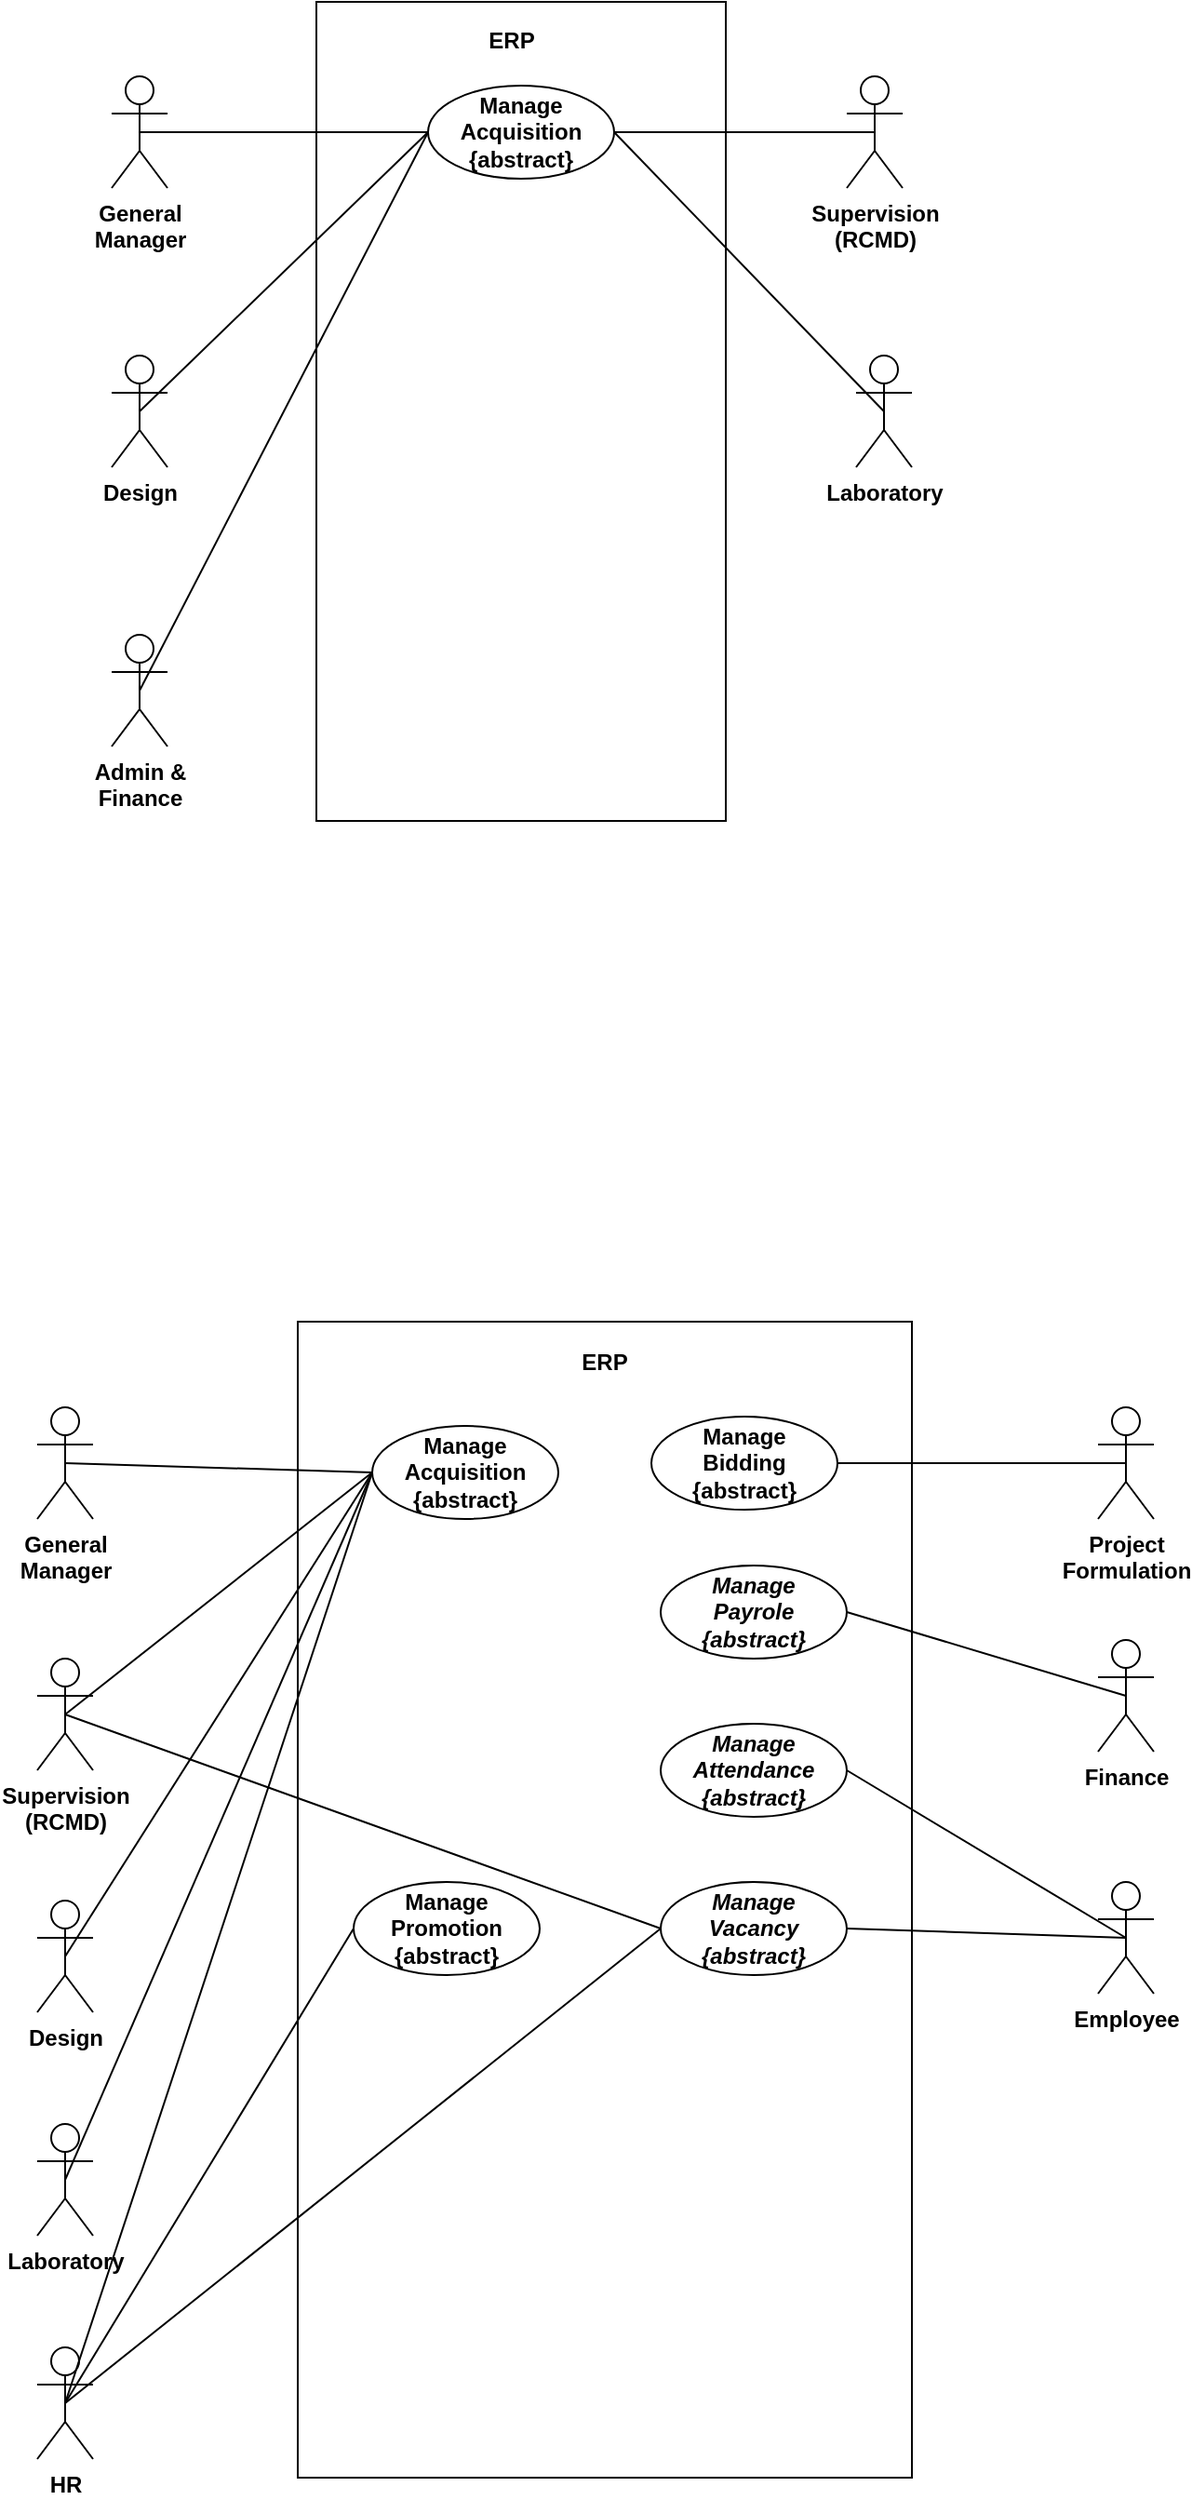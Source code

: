 <mxfile version="18.0.3" type="device"><diagram id="h_L4HqCJKk6Ls7-4gaOm" name="Page-1"><mxGraphModel dx="2272" dy="5325" grid="1" gridSize="10" guides="1" tooltips="1" connect="1" arrows="1" fold="1" page="1" pageScale="1" pageWidth="850" pageHeight="1100" math="0" shadow="0"><root><mxCell id="0"/><mxCell id="1" parent="0"/><mxCell id="r3WVG3q4UY_VwaMi9ZYD-1" value="" style="rounded=0;whiteSpace=wrap;html=1;" parent="1" vertex="1"><mxGeometry x="110" y="-3451" width="330" height="621" as="geometry"/></mxCell><mxCell id="r3WVG3q4UY_VwaMi9ZYD-2" value="ERP" style="text;html=1;strokeColor=none;fillColor=none;align=center;verticalAlign=middle;whiteSpace=wrap;rounded=0;fontStyle=1" parent="1" vertex="1"><mxGeometry x="200" y="-3440" width="150" height="21" as="geometry"/></mxCell><mxCell id="3fhmz_XkkG6tdHuYQNre-40" style="edgeStyle=none;orthogonalLoop=1;jettySize=auto;html=1;exitX=0.5;exitY=0.5;exitDx=0;exitDy=0;exitPerimeter=0;entryX=0;entryY=0.5;entryDx=0;entryDy=0;endArrow=none;" parent="1" source="r3WVG3q4UY_VwaMi9ZYD-3" target="3fhmz_XkkG6tdHuYQNre-19" edge="1"><mxGeometry relative="1" as="geometry"/></mxCell><mxCell id="r3WVG3q4UY_VwaMi9ZYD-3" value="General&lt;br&gt;Manager" style="shape=umlActor;verticalLabelPosition=bottom;labelBackgroundColor=#ffffff;verticalAlign=top;html=1;outlineConnect=0;fontStyle=1" parent="1" vertex="1"><mxGeometry x="-30" y="-3405" width="30" height="60" as="geometry"/></mxCell><mxCell id="3fhmz_XkkG6tdHuYQNre-62" style="edgeStyle=none;orthogonalLoop=1;jettySize=auto;html=1;exitX=0.5;exitY=0.5;exitDx=0;exitDy=0;exitPerimeter=0;entryX=1;entryY=0.5;entryDx=0;entryDy=0;endArrow=none;" parent="1" source="3fhmz_XkkG6tdHuYQNre-30" target="3fhmz_XkkG6tdHuYQNre-25" edge="1"><mxGeometry relative="1" as="geometry"/></mxCell><mxCell id="3fhmz_XkkG6tdHuYQNre-30" value="Finance" style="shape=umlActor;verticalLabelPosition=bottom;labelBackgroundColor=#ffffff;verticalAlign=top;html=1;outlineConnect=0;fontStyle=1" parent="1" vertex="1"><mxGeometry x="540" y="-3280" width="30" height="60" as="geometry"/></mxCell><mxCell id="3fhmz_XkkG6tdHuYQNre-51" value="&lt;span style=&quot;font-style: normal;&quot;&gt;Manage&lt;/span&gt;&lt;br style=&quot;font-style: normal;&quot;&gt;&lt;span style=&quot;font-style: normal;&quot;&gt;Bidding&lt;/span&gt;&lt;br style=&quot;font-style: normal;&quot;&gt;&lt;span style=&quot;font-style: normal;&quot;&gt;{abstract}&lt;/span&gt;" style="ellipse;whiteSpace=wrap;html=1;fontStyle=3;labelBackgroundColor=none;labelBorderColor=none;" parent="1" vertex="1"><mxGeometry x="300" y="-3400" width="100" height="50" as="geometry"/></mxCell><mxCell id="3fhmz_XkkG6tdHuYQNre-25" value="Manage&lt;br&gt;Payrole&lt;br&gt;{abstract}" style="ellipse;whiteSpace=wrap;html=1;fontStyle=3;labelBackgroundColor=none;labelBorderColor=none;" parent="1" vertex="1"><mxGeometry x="305" y="-3320" width="100" height="50" as="geometry"/></mxCell><mxCell id="3fhmz_XkkG6tdHuYQNre-19" value="Manage Acquisition&lt;br&gt;{abstract}" style="ellipse;whiteSpace=wrap;html=1;fontStyle=1;labelBackgroundColor=none;labelBorderColor=none;" parent="1" vertex="1"><mxGeometry x="150" y="-3395" width="100" height="50" as="geometry"/></mxCell><mxCell id="3fhmz_XkkG6tdHuYQNre-53" style="edgeStyle=none;orthogonalLoop=1;jettySize=auto;html=1;exitX=0.5;exitY=0.5;exitDx=0;exitDy=0;exitPerimeter=0;entryX=1;entryY=0.5;entryDx=0;entryDy=0;endArrow=none;" parent="1" source="3fhmz_XkkG6tdHuYQNre-35" target="3fhmz_XkkG6tdHuYQNre-51" edge="1"><mxGeometry relative="1" as="geometry"/></mxCell><mxCell id="3fhmz_XkkG6tdHuYQNre-35" value="Project&lt;br&gt;Formulation" style="shape=umlActor;verticalLabelPosition=bottom;labelBackgroundColor=#ffffff;verticalAlign=top;html=1;outlineConnect=0;fontStyle=1" parent="1" vertex="1"><mxGeometry x="540" y="-3405" width="30" height="60" as="geometry"/></mxCell><mxCell id="Cmoo9NT5reHbn9PmV86u-5" value="Supervision&lt;br&gt;(RCMD)" style="shape=umlActor;verticalLabelPosition=bottom;labelBackgroundColor=#ffffff;verticalAlign=top;html=1;outlineConnect=0;fontStyle=1" parent="1" vertex="1"><mxGeometry x="-30" y="-3270" width="30" height="60" as="geometry"/></mxCell><mxCell id="Cmoo9NT5reHbn9PmV86u-12" style="edgeStyle=none;orthogonalLoop=1;jettySize=auto;html=1;exitX=0.5;exitY=0.5;exitDx=0;exitDy=0;exitPerimeter=0;entryX=0;entryY=0.5;entryDx=0;entryDy=0;endArrow=none;" parent="1" source="Cmoo9NT5reHbn9PmV86u-5" target="3fhmz_XkkG6tdHuYQNre-19" edge="1"><mxGeometry relative="1" as="geometry"><mxPoint x="-5" y="-3360" as="sourcePoint"/><mxPoint x="150" y="-3285" as="targetPoint"/></mxGeometry></mxCell><mxCell id="Cmoo9NT5reHbn9PmV86u-14" value="Design&lt;br&gt;" style="shape=umlActor;verticalLabelPosition=bottom;labelBackgroundColor=#ffffff;verticalAlign=top;html=1;outlineConnect=0;fontStyle=1" parent="1" vertex="1"><mxGeometry x="-30" y="-3140" width="30" height="60" as="geometry"/></mxCell><mxCell id="Cmoo9NT5reHbn9PmV86u-15" value="Employee" style="shape=umlActor;verticalLabelPosition=bottom;labelBackgroundColor=#ffffff;verticalAlign=top;html=1;outlineConnect=0;fontStyle=1" parent="1" vertex="1"><mxGeometry x="540" y="-3150" width="30" height="60" as="geometry"/></mxCell><mxCell id="Cmoo9NT5reHbn9PmV86u-16" value="Manage&lt;br&gt;Attendance&lt;br&gt;{abstract}" style="ellipse;whiteSpace=wrap;html=1;fontStyle=3;labelBackgroundColor=none;labelBorderColor=none;" parent="1" vertex="1"><mxGeometry x="305" y="-3235" width="100" height="50" as="geometry"/></mxCell><mxCell id="Cmoo9NT5reHbn9PmV86u-17" style="edgeStyle=none;orthogonalLoop=1;jettySize=auto;html=1;exitX=0.5;exitY=0.5;exitDx=0;exitDy=0;exitPerimeter=0;entryX=1;entryY=0.5;entryDx=0;entryDy=0;endArrow=none;" parent="1" source="Cmoo9NT5reHbn9PmV86u-15" target="Cmoo9NT5reHbn9PmV86u-16" edge="1"><mxGeometry relative="1" as="geometry"><mxPoint x="565" y="-3205" as="sourcePoint"/><mxPoint x="415" y="-3285" as="targetPoint"/></mxGeometry></mxCell><mxCell id="Cmoo9NT5reHbn9PmV86u-18" value="Laboratory" style="shape=umlActor;verticalLabelPosition=bottom;labelBackgroundColor=#ffffff;verticalAlign=top;html=1;outlineConnect=0;fontStyle=1" parent="1" vertex="1"><mxGeometry x="-30" y="-3020" width="30" height="60" as="geometry"/></mxCell><mxCell id="Cmoo9NT5reHbn9PmV86u-21" style="edgeStyle=none;orthogonalLoop=1;jettySize=auto;html=1;exitX=0.5;exitY=0.5;exitDx=0;exitDy=0;exitPerimeter=0;endArrow=none;entryX=0;entryY=0.5;entryDx=0;entryDy=0;" parent="1" source="Cmoo9NT5reHbn9PmV86u-14" target="3fhmz_XkkG6tdHuYQNre-19" edge="1"><mxGeometry relative="1" as="geometry"><mxPoint x="-5" y="-3230" as="sourcePoint"/><mxPoint x="140" y="-3370" as="targetPoint"/></mxGeometry></mxCell><mxCell id="Cmoo9NT5reHbn9PmV86u-22" style="edgeStyle=none;orthogonalLoop=1;jettySize=auto;html=1;exitX=0.5;exitY=0.5;exitDx=0;exitDy=0;exitPerimeter=0;endArrow=none;entryX=0;entryY=0.5;entryDx=0;entryDy=0;" parent="1" source="Cmoo9NT5reHbn9PmV86u-18" target="3fhmz_XkkG6tdHuYQNre-19" edge="1"><mxGeometry relative="1" as="geometry"><mxPoint x="-5" y="-3100" as="sourcePoint"/><mxPoint x="150" y="-3365" as="targetPoint"/></mxGeometry></mxCell><mxCell id="c40noUVdhxM0cP05S7zr-1" value="Manage Promotion&lt;br&gt;{abstract}" style="ellipse;whiteSpace=wrap;html=1;fontStyle=1;labelBackgroundColor=none;labelBorderColor=none;" vertex="1" parent="1"><mxGeometry x="140" y="-3150" width="100" height="50" as="geometry"/></mxCell><mxCell id="c40noUVdhxM0cP05S7zr-3" value="HR" style="shape=umlActor;verticalLabelPosition=bottom;labelBackgroundColor=#ffffff;verticalAlign=top;html=1;outlineConnect=0;fontStyle=1" vertex="1" parent="1"><mxGeometry x="-30" y="-2900" width="30" height="60" as="geometry"/></mxCell><mxCell id="c40noUVdhxM0cP05S7zr-4" style="edgeStyle=none;orthogonalLoop=1;jettySize=auto;html=1;exitX=0.5;exitY=0.5;exitDx=0;exitDy=0;exitPerimeter=0;endArrow=none;entryX=0;entryY=0.5;entryDx=0;entryDy=0;" edge="1" parent="1" source="c40noUVdhxM0cP05S7zr-3" target="3fhmz_XkkG6tdHuYQNre-19"><mxGeometry relative="1" as="geometry"><mxPoint x="-5" y="-2980" as="sourcePoint"/><mxPoint x="150" y="-3365" as="targetPoint"/><Array as="points"/></mxGeometry></mxCell><mxCell id="c40noUVdhxM0cP05S7zr-5" style="edgeStyle=none;orthogonalLoop=1;jettySize=auto;html=1;exitX=0.5;exitY=0.5;exitDx=0;exitDy=0;exitPerimeter=0;endArrow=none;entryX=0;entryY=0.5;entryDx=0;entryDy=0;" edge="1" parent="1" source="c40noUVdhxM0cP05S7zr-3" target="c40noUVdhxM0cP05S7zr-1"><mxGeometry relative="1" as="geometry"><mxPoint x="-5" y="-2980" as="sourcePoint"/><mxPoint x="150" y="-3365" as="targetPoint"/><Array as="points"/></mxGeometry></mxCell><mxCell id="c40noUVdhxM0cP05S7zr-6" value="Manage&lt;br&gt;Vacancy&lt;br&gt;{abstract}" style="ellipse;whiteSpace=wrap;html=1;fontStyle=3;labelBackgroundColor=none;labelBorderColor=none;" vertex="1" parent="1"><mxGeometry x="305" y="-3150" width="100" height="50" as="geometry"/></mxCell><mxCell id="c40noUVdhxM0cP05S7zr-8" style="edgeStyle=none;orthogonalLoop=1;jettySize=auto;html=1;exitX=0.5;exitY=0.5;exitDx=0;exitDy=0;exitPerimeter=0;endArrow=none;entryX=0;entryY=0.5;entryDx=0;entryDy=0;" edge="1" parent="1" source="c40noUVdhxM0cP05S7zr-3" target="c40noUVdhxM0cP05S7zr-6"><mxGeometry relative="1" as="geometry"><mxPoint x="-5" y="-2860" as="sourcePoint"/><mxPoint x="150" y="-3115" as="targetPoint"/><Array as="points"/></mxGeometry></mxCell><mxCell id="c40noUVdhxM0cP05S7zr-9" style="edgeStyle=none;orthogonalLoop=1;jettySize=auto;html=1;exitX=0.5;exitY=0.5;exitDx=0;exitDy=0;exitPerimeter=0;entryX=1;entryY=0.5;entryDx=0;entryDy=0;endArrow=none;" edge="1" parent="1" source="Cmoo9NT5reHbn9PmV86u-15" target="c40noUVdhxM0cP05S7zr-6"><mxGeometry relative="1" as="geometry"><mxPoint x="565" y="-3110" as="sourcePoint"/><mxPoint x="415" y="-3200" as="targetPoint"/></mxGeometry></mxCell><mxCell id="c40noUVdhxM0cP05S7zr-10" style="edgeStyle=none;orthogonalLoop=1;jettySize=auto;html=1;exitX=0.5;exitY=0.5;exitDx=0;exitDy=0;exitPerimeter=0;entryX=0;entryY=0.5;entryDx=0;entryDy=0;endArrow=none;" edge="1" parent="1" source="Cmoo9NT5reHbn9PmV86u-5" target="c40noUVdhxM0cP05S7zr-6"><mxGeometry relative="1" as="geometry"><mxPoint x="-5" y="-3230" as="sourcePoint"/><mxPoint x="150" y="-3215" as="targetPoint"/></mxGeometry></mxCell><mxCell id="c40noUVdhxM0cP05S7zr-11" value="" style="rounded=0;whiteSpace=wrap;html=1;" vertex="1" parent="1"><mxGeometry x="120" y="-4160" width="220" height="440" as="geometry"/></mxCell><mxCell id="c40noUVdhxM0cP05S7zr-12" value="ERP" style="text;html=1;strokeColor=none;fillColor=none;align=center;verticalAlign=middle;whiteSpace=wrap;rounded=0;fontStyle=1" vertex="1" parent="1"><mxGeometry x="150" y="-4150" width="150" height="21" as="geometry"/></mxCell><mxCell id="c40noUVdhxM0cP05S7zr-13" style="edgeStyle=none;orthogonalLoop=1;jettySize=auto;html=1;exitX=0.5;exitY=0.5;exitDx=0;exitDy=0;exitPerimeter=0;entryX=0;entryY=0.5;entryDx=0;entryDy=0;endArrow=none;" edge="1" parent="1" source="c40noUVdhxM0cP05S7zr-14" target="c40noUVdhxM0cP05S7zr-19"><mxGeometry relative="1" as="geometry"/></mxCell><mxCell id="c40noUVdhxM0cP05S7zr-14" value="General&lt;br&gt;Manager" style="shape=umlActor;verticalLabelPosition=bottom;labelBackgroundColor=#ffffff;verticalAlign=top;html=1;outlineConnect=0;fontStyle=1" vertex="1" parent="1"><mxGeometry x="10" y="-4120" width="30" height="60" as="geometry"/></mxCell><mxCell id="c40noUVdhxM0cP05S7zr-19" value="Manage Acquisition&lt;br&gt;{abstract}" style="ellipse;whiteSpace=wrap;html=1;fontStyle=1;labelBackgroundColor=none;labelBorderColor=none;" vertex="1" parent="1"><mxGeometry x="180" y="-4115" width="100" height="50" as="geometry"/></mxCell><mxCell id="c40noUVdhxM0cP05S7zr-22" value="Supervision&lt;br&gt;(RCMD)" style="shape=umlActor;verticalLabelPosition=bottom;labelBackgroundColor=#ffffff;verticalAlign=top;html=1;outlineConnect=0;fontStyle=1" vertex="1" parent="1"><mxGeometry x="405" y="-4120" width="30" height="60" as="geometry"/></mxCell><mxCell id="c40noUVdhxM0cP05S7zr-24" value="Design&lt;br&gt;" style="shape=umlActor;verticalLabelPosition=bottom;labelBackgroundColor=#ffffff;verticalAlign=top;html=1;outlineConnect=0;fontStyle=1" vertex="1" parent="1"><mxGeometry x="10" y="-3970" width="30" height="60" as="geometry"/></mxCell><mxCell id="c40noUVdhxM0cP05S7zr-28" value="Laboratory" style="shape=umlActor;verticalLabelPosition=bottom;labelBackgroundColor=#ffffff;verticalAlign=top;html=1;outlineConnect=0;fontStyle=1" vertex="1" parent="1"><mxGeometry x="410" y="-3970" width="30" height="60" as="geometry"/></mxCell><mxCell id="c40noUVdhxM0cP05S7zr-29" style="edgeStyle=none;orthogonalLoop=1;jettySize=auto;html=1;exitX=0.5;exitY=0.5;exitDx=0;exitDy=0;exitPerimeter=0;endArrow=none;entryX=0;entryY=0.5;entryDx=0;entryDy=0;" edge="1" parent="1" source="c40noUVdhxM0cP05S7zr-24" target="c40noUVdhxM0cP05S7zr-19"><mxGeometry relative="1" as="geometry"><mxPoint x="25" y="-3939" as="sourcePoint"/><mxPoint x="170" y="-4079" as="targetPoint"/></mxGeometry></mxCell><mxCell id="c40noUVdhxM0cP05S7zr-30" style="edgeStyle=none;orthogonalLoop=1;jettySize=auto;html=1;exitX=0.5;exitY=0.5;exitDx=0;exitDy=0;exitPerimeter=0;endArrow=none;entryX=1;entryY=0.5;entryDx=0;entryDy=0;" edge="1" parent="1" source="c40noUVdhxM0cP05S7zr-28" target="c40noUVdhxM0cP05S7zr-19"><mxGeometry relative="1" as="geometry"><mxPoint x="25" y="-3809" as="sourcePoint"/><mxPoint x="180" y="-4074" as="targetPoint"/></mxGeometry></mxCell><mxCell id="c40noUVdhxM0cP05S7zr-32" value="Admin &amp;amp;&lt;br&gt;Finance" style="shape=umlActor;verticalLabelPosition=bottom;labelBackgroundColor=#ffffff;verticalAlign=top;html=1;outlineConnect=0;fontStyle=1" vertex="1" parent="1"><mxGeometry x="10" y="-3820" width="30" height="60" as="geometry"/></mxCell><mxCell id="c40noUVdhxM0cP05S7zr-33" style="edgeStyle=none;orthogonalLoop=1;jettySize=auto;html=1;exitX=0.5;exitY=0.5;exitDx=0;exitDy=0;exitPerimeter=0;endArrow=none;entryX=0;entryY=0.5;entryDx=0;entryDy=0;" edge="1" parent="1" source="c40noUVdhxM0cP05S7zr-32" target="c40noUVdhxM0cP05S7zr-19"><mxGeometry relative="1" as="geometry"><mxPoint x="25" y="-3689" as="sourcePoint"/><mxPoint x="180" y="-4074" as="targetPoint"/><Array as="points"/></mxGeometry></mxCell><mxCell id="c40noUVdhxM0cP05S7zr-39" style="edgeStyle=none;orthogonalLoop=1;jettySize=auto;html=1;exitX=0.5;exitY=0.5;exitDx=0;exitDy=0;exitPerimeter=0;endArrow=none;entryX=1;entryY=0.5;entryDx=0;entryDy=0;" edge="1" parent="1" source="c40noUVdhxM0cP05S7zr-22" target="c40noUVdhxM0cP05S7zr-19"><mxGeometry relative="1" as="geometry"><mxPoint x="35" y="-3930" as="sourcePoint"/><mxPoint x="190" y="-4080" as="targetPoint"/></mxGeometry></mxCell></root></mxGraphModel></diagram></mxfile>